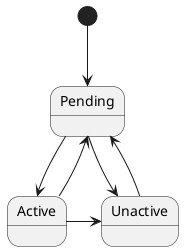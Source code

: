 @startuml

[*] --> Pending

Pending -> Active
Active --> Pending

Pending -> Unactive
Unactive -> Pending

Active -> Unactive

'Pending: entry /
'Pending: exit /

@enduml